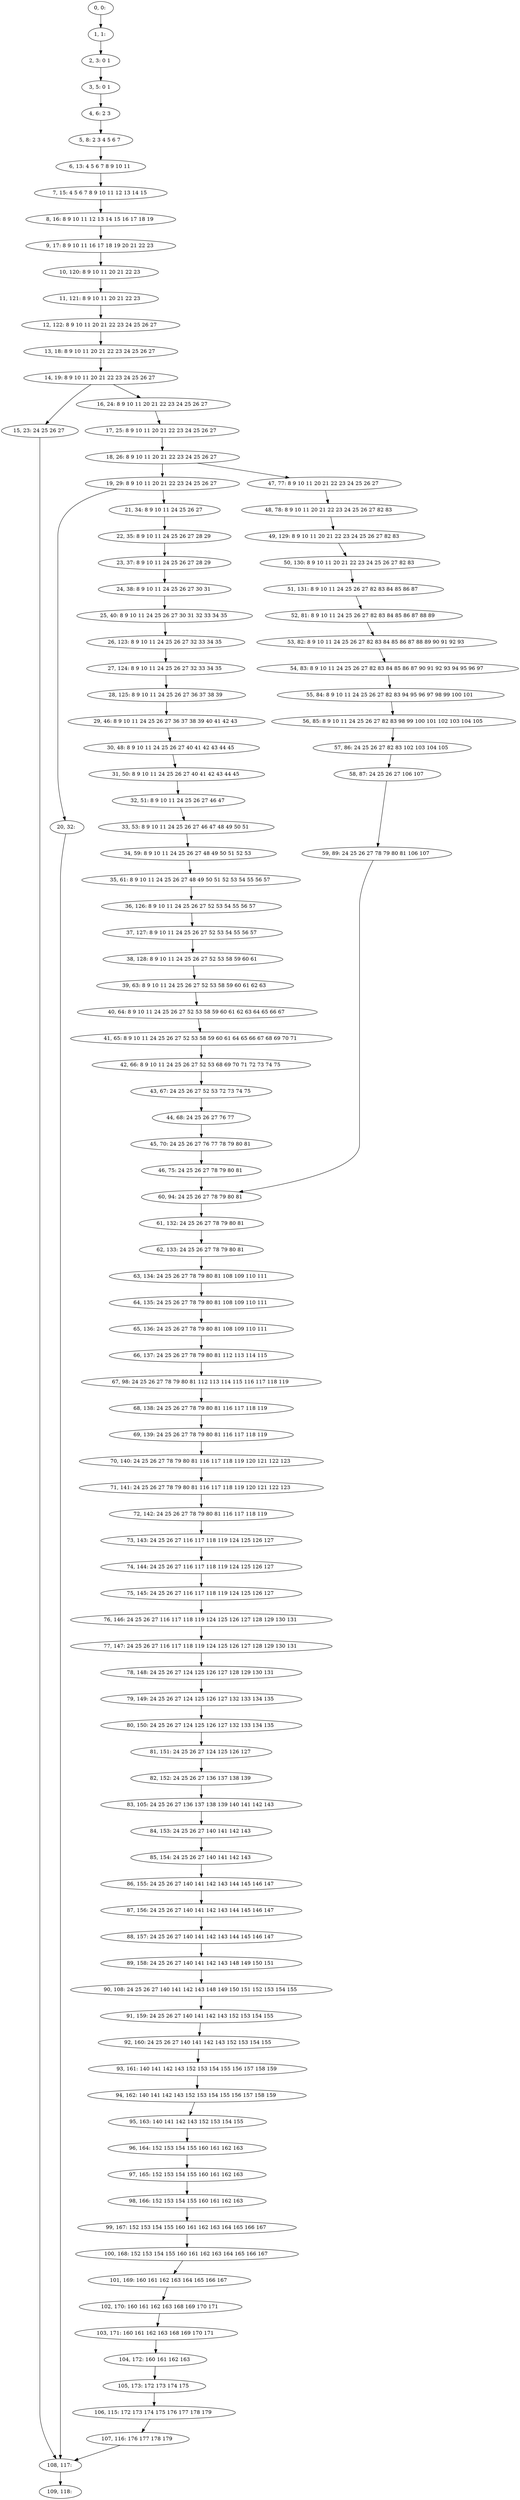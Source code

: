 digraph G {
0[label="0, 0: "];
1[label="1, 1: "];
2[label="2, 3: 0 1 "];
3[label="3, 5: 0 1 "];
4[label="4, 6: 2 3 "];
5[label="5, 8: 2 3 4 5 6 7 "];
6[label="6, 13: 4 5 6 7 8 9 10 11 "];
7[label="7, 15: 4 5 6 7 8 9 10 11 12 13 14 15 "];
8[label="8, 16: 8 9 10 11 12 13 14 15 16 17 18 19 "];
9[label="9, 17: 8 9 10 11 16 17 18 19 20 21 22 23 "];
10[label="10, 120: 8 9 10 11 20 21 22 23 "];
11[label="11, 121: 8 9 10 11 20 21 22 23 "];
12[label="12, 122: 8 9 10 11 20 21 22 23 24 25 26 27 "];
13[label="13, 18: 8 9 10 11 20 21 22 23 24 25 26 27 "];
14[label="14, 19: 8 9 10 11 20 21 22 23 24 25 26 27 "];
15[label="15, 23: 24 25 26 27 "];
16[label="16, 24: 8 9 10 11 20 21 22 23 24 25 26 27 "];
17[label="17, 25: 8 9 10 11 20 21 22 23 24 25 26 27 "];
18[label="18, 26: 8 9 10 11 20 21 22 23 24 25 26 27 "];
19[label="19, 29: 8 9 10 11 20 21 22 23 24 25 26 27 "];
20[label="20, 32: "];
21[label="21, 34: 8 9 10 11 24 25 26 27 "];
22[label="22, 35: 8 9 10 11 24 25 26 27 28 29 "];
23[label="23, 37: 8 9 10 11 24 25 26 27 28 29 "];
24[label="24, 38: 8 9 10 11 24 25 26 27 30 31 "];
25[label="25, 40: 8 9 10 11 24 25 26 27 30 31 32 33 34 35 "];
26[label="26, 123: 8 9 10 11 24 25 26 27 32 33 34 35 "];
27[label="27, 124: 8 9 10 11 24 25 26 27 32 33 34 35 "];
28[label="28, 125: 8 9 10 11 24 25 26 27 36 37 38 39 "];
29[label="29, 46: 8 9 10 11 24 25 26 27 36 37 38 39 40 41 42 43 "];
30[label="30, 48: 8 9 10 11 24 25 26 27 40 41 42 43 44 45 "];
31[label="31, 50: 8 9 10 11 24 25 26 27 40 41 42 43 44 45 "];
32[label="32, 51: 8 9 10 11 24 25 26 27 46 47 "];
33[label="33, 53: 8 9 10 11 24 25 26 27 46 47 48 49 50 51 "];
34[label="34, 59: 8 9 10 11 24 25 26 27 48 49 50 51 52 53 "];
35[label="35, 61: 8 9 10 11 24 25 26 27 48 49 50 51 52 53 54 55 56 57 "];
36[label="36, 126: 8 9 10 11 24 25 26 27 52 53 54 55 56 57 "];
37[label="37, 127: 8 9 10 11 24 25 26 27 52 53 54 55 56 57 "];
38[label="38, 128: 8 9 10 11 24 25 26 27 52 53 58 59 60 61 "];
39[label="39, 63: 8 9 10 11 24 25 26 27 52 53 58 59 60 61 62 63 "];
40[label="40, 64: 8 9 10 11 24 25 26 27 52 53 58 59 60 61 62 63 64 65 66 67 "];
41[label="41, 65: 8 9 10 11 24 25 26 27 52 53 58 59 60 61 64 65 66 67 68 69 70 71 "];
42[label="42, 66: 8 9 10 11 24 25 26 27 52 53 68 69 70 71 72 73 74 75 "];
43[label="43, 67: 24 25 26 27 52 53 72 73 74 75 "];
44[label="44, 68: 24 25 26 27 76 77 "];
45[label="45, 70: 24 25 26 27 76 77 78 79 80 81 "];
46[label="46, 75: 24 25 26 27 78 79 80 81 "];
47[label="47, 77: 8 9 10 11 20 21 22 23 24 25 26 27 "];
48[label="48, 78: 8 9 10 11 20 21 22 23 24 25 26 27 82 83 "];
49[label="49, 129: 8 9 10 11 20 21 22 23 24 25 26 27 82 83 "];
50[label="50, 130: 8 9 10 11 20 21 22 23 24 25 26 27 82 83 "];
51[label="51, 131: 8 9 10 11 24 25 26 27 82 83 84 85 86 87 "];
52[label="52, 81: 8 9 10 11 24 25 26 27 82 83 84 85 86 87 88 89 "];
53[label="53, 82: 8 9 10 11 24 25 26 27 82 83 84 85 86 87 88 89 90 91 92 93 "];
54[label="54, 83: 8 9 10 11 24 25 26 27 82 83 84 85 86 87 90 91 92 93 94 95 96 97 "];
55[label="55, 84: 8 9 10 11 24 25 26 27 82 83 94 95 96 97 98 99 100 101 "];
56[label="56, 85: 8 9 10 11 24 25 26 27 82 83 98 99 100 101 102 103 104 105 "];
57[label="57, 86: 24 25 26 27 82 83 102 103 104 105 "];
58[label="58, 87: 24 25 26 27 106 107 "];
59[label="59, 89: 24 25 26 27 78 79 80 81 106 107 "];
60[label="60, 94: 24 25 26 27 78 79 80 81 "];
61[label="61, 132: 24 25 26 27 78 79 80 81 "];
62[label="62, 133: 24 25 26 27 78 79 80 81 "];
63[label="63, 134: 24 25 26 27 78 79 80 81 108 109 110 111 "];
64[label="64, 135: 24 25 26 27 78 79 80 81 108 109 110 111 "];
65[label="65, 136: 24 25 26 27 78 79 80 81 108 109 110 111 "];
66[label="66, 137: 24 25 26 27 78 79 80 81 112 113 114 115 "];
67[label="67, 98: 24 25 26 27 78 79 80 81 112 113 114 115 116 117 118 119 "];
68[label="68, 138: 24 25 26 27 78 79 80 81 116 117 118 119 "];
69[label="69, 139: 24 25 26 27 78 79 80 81 116 117 118 119 "];
70[label="70, 140: 24 25 26 27 78 79 80 81 116 117 118 119 120 121 122 123 "];
71[label="71, 141: 24 25 26 27 78 79 80 81 116 117 118 119 120 121 122 123 "];
72[label="72, 142: 24 25 26 27 78 79 80 81 116 117 118 119 "];
73[label="73, 143: 24 25 26 27 116 117 118 119 124 125 126 127 "];
74[label="74, 144: 24 25 26 27 116 117 118 119 124 125 126 127 "];
75[label="75, 145: 24 25 26 27 116 117 118 119 124 125 126 127 "];
76[label="76, 146: 24 25 26 27 116 117 118 119 124 125 126 127 128 129 130 131 "];
77[label="77, 147: 24 25 26 27 116 117 118 119 124 125 126 127 128 129 130 131 "];
78[label="78, 148: 24 25 26 27 124 125 126 127 128 129 130 131 "];
79[label="79, 149: 24 25 26 27 124 125 126 127 132 133 134 135 "];
80[label="80, 150: 24 25 26 27 124 125 126 127 132 133 134 135 "];
81[label="81, 151: 24 25 26 27 124 125 126 127 "];
82[label="82, 152: 24 25 26 27 136 137 138 139 "];
83[label="83, 105: 24 25 26 27 136 137 138 139 140 141 142 143 "];
84[label="84, 153: 24 25 26 27 140 141 142 143 "];
85[label="85, 154: 24 25 26 27 140 141 142 143 "];
86[label="86, 155: 24 25 26 27 140 141 142 143 144 145 146 147 "];
87[label="87, 156: 24 25 26 27 140 141 142 143 144 145 146 147 "];
88[label="88, 157: 24 25 26 27 140 141 142 143 144 145 146 147 "];
89[label="89, 158: 24 25 26 27 140 141 142 143 148 149 150 151 "];
90[label="90, 108: 24 25 26 27 140 141 142 143 148 149 150 151 152 153 154 155 "];
91[label="91, 159: 24 25 26 27 140 141 142 143 152 153 154 155 "];
92[label="92, 160: 24 25 26 27 140 141 142 143 152 153 154 155 "];
93[label="93, 161: 140 141 142 143 152 153 154 155 156 157 158 159 "];
94[label="94, 162: 140 141 142 143 152 153 154 155 156 157 158 159 "];
95[label="95, 163: 140 141 142 143 152 153 154 155 "];
96[label="96, 164: 152 153 154 155 160 161 162 163 "];
97[label="97, 165: 152 153 154 155 160 161 162 163 "];
98[label="98, 166: 152 153 154 155 160 161 162 163 "];
99[label="99, 167: 152 153 154 155 160 161 162 163 164 165 166 167 "];
100[label="100, 168: 152 153 154 155 160 161 162 163 164 165 166 167 "];
101[label="101, 169: 160 161 162 163 164 165 166 167 "];
102[label="102, 170: 160 161 162 163 168 169 170 171 "];
103[label="103, 171: 160 161 162 163 168 169 170 171 "];
104[label="104, 172: 160 161 162 163 "];
105[label="105, 173: 172 173 174 175 "];
106[label="106, 115: 172 173 174 175 176 177 178 179 "];
107[label="107, 116: 176 177 178 179 "];
108[label="108, 117: "];
109[label="109, 118: "];
0->1 ;
1->2 ;
2->3 ;
3->4 ;
4->5 ;
5->6 ;
6->7 ;
7->8 ;
8->9 ;
9->10 ;
10->11 ;
11->12 ;
12->13 ;
13->14 ;
14->15 ;
14->16 ;
15->108 ;
16->17 ;
17->18 ;
18->19 ;
18->47 ;
19->20 ;
19->21 ;
20->108 ;
21->22 ;
22->23 ;
23->24 ;
24->25 ;
25->26 ;
26->27 ;
27->28 ;
28->29 ;
29->30 ;
30->31 ;
31->32 ;
32->33 ;
33->34 ;
34->35 ;
35->36 ;
36->37 ;
37->38 ;
38->39 ;
39->40 ;
40->41 ;
41->42 ;
42->43 ;
43->44 ;
44->45 ;
45->46 ;
46->60 ;
47->48 ;
48->49 ;
49->50 ;
50->51 ;
51->52 ;
52->53 ;
53->54 ;
54->55 ;
55->56 ;
56->57 ;
57->58 ;
58->59 ;
59->60 ;
60->61 ;
61->62 ;
62->63 ;
63->64 ;
64->65 ;
65->66 ;
66->67 ;
67->68 ;
68->69 ;
69->70 ;
70->71 ;
71->72 ;
72->73 ;
73->74 ;
74->75 ;
75->76 ;
76->77 ;
77->78 ;
78->79 ;
79->80 ;
80->81 ;
81->82 ;
82->83 ;
83->84 ;
84->85 ;
85->86 ;
86->87 ;
87->88 ;
88->89 ;
89->90 ;
90->91 ;
91->92 ;
92->93 ;
93->94 ;
94->95 ;
95->96 ;
96->97 ;
97->98 ;
98->99 ;
99->100 ;
100->101 ;
101->102 ;
102->103 ;
103->104 ;
104->105 ;
105->106 ;
106->107 ;
107->108 ;
108->109 ;
}
